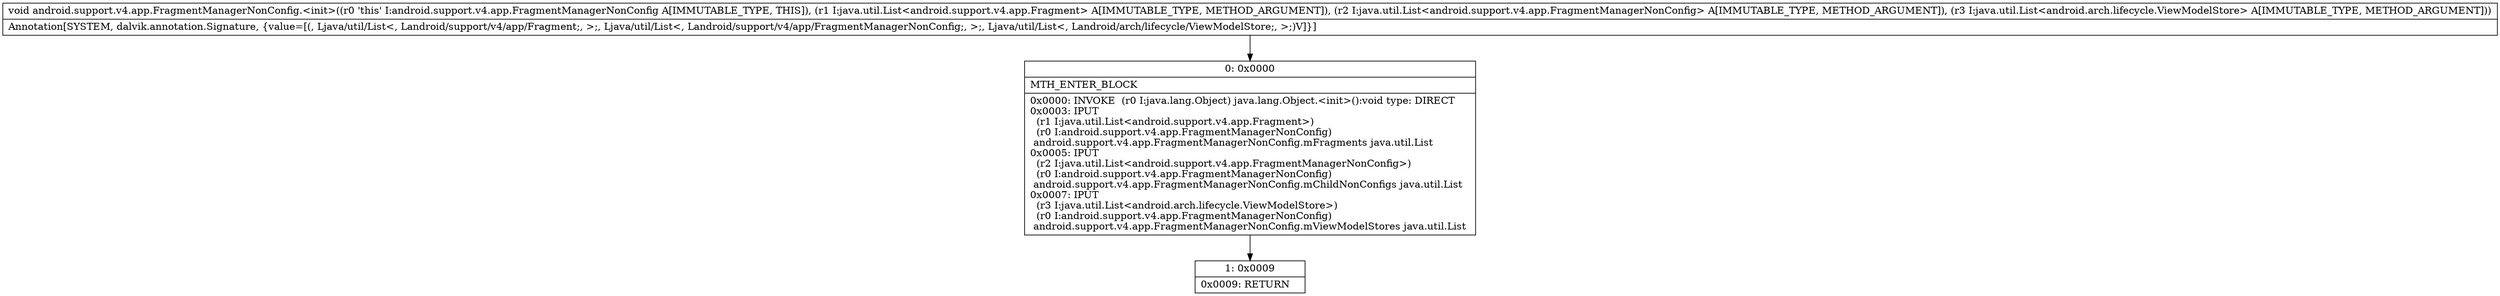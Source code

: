 digraph "CFG forandroid.support.v4.app.FragmentManagerNonConfig.\<init\>(Ljava\/util\/List;Ljava\/util\/List;Ljava\/util\/List;)V" {
Node_0 [shape=record,label="{0\:\ 0x0000|MTH_ENTER_BLOCK\l|0x0000: INVOKE  (r0 I:java.lang.Object) java.lang.Object.\<init\>():void type: DIRECT \l0x0003: IPUT  \l  (r1 I:java.util.List\<android.support.v4.app.Fragment\>)\l  (r0 I:android.support.v4.app.FragmentManagerNonConfig)\l android.support.v4.app.FragmentManagerNonConfig.mFragments java.util.List \l0x0005: IPUT  \l  (r2 I:java.util.List\<android.support.v4.app.FragmentManagerNonConfig\>)\l  (r0 I:android.support.v4.app.FragmentManagerNonConfig)\l android.support.v4.app.FragmentManagerNonConfig.mChildNonConfigs java.util.List \l0x0007: IPUT  \l  (r3 I:java.util.List\<android.arch.lifecycle.ViewModelStore\>)\l  (r0 I:android.support.v4.app.FragmentManagerNonConfig)\l android.support.v4.app.FragmentManagerNonConfig.mViewModelStores java.util.List \l}"];
Node_1 [shape=record,label="{1\:\ 0x0009|0x0009: RETURN   \l}"];
MethodNode[shape=record,label="{void android.support.v4.app.FragmentManagerNonConfig.\<init\>((r0 'this' I:android.support.v4.app.FragmentManagerNonConfig A[IMMUTABLE_TYPE, THIS]), (r1 I:java.util.List\<android.support.v4.app.Fragment\> A[IMMUTABLE_TYPE, METHOD_ARGUMENT]), (r2 I:java.util.List\<android.support.v4.app.FragmentManagerNonConfig\> A[IMMUTABLE_TYPE, METHOD_ARGUMENT]), (r3 I:java.util.List\<android.arch.lifecycle.ViewModelStore\> A[IMMUTABLE_TYPE, METHOD_ARGUMENT]))  | Annotation[SYSTEM, dalvik.annotation.Signature, \{value=[(, Ljava\/util\/List\<, Landroid\/support\/v4\/app\/Fragment;, \>;, Ljava\/util\/List\<, Landroid\/support\/v4\/app\/FragmentManagerNonConfig;, \>;, Ljava\/util\/List\<, Landroid\/arch\/lifecycle\/ViewModelStore;, \>;)V]\}]\l}"];
MethodNode -> Node_0;
Node_0 -> Node_1;
}

